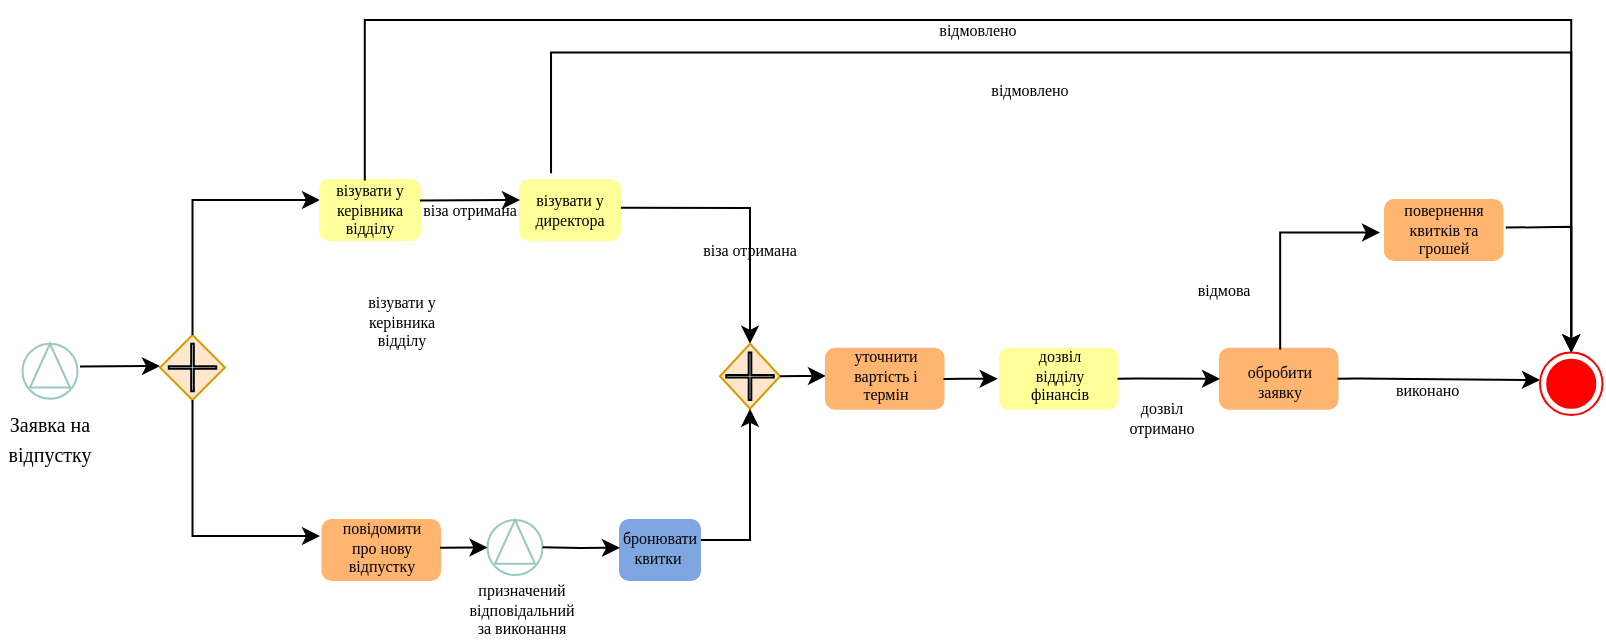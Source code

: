 <mxfile version="20.5.3" type="device" pages="3"><diagram id="H7VsnpC7gPgWpwZcgJu_" name="Відрядження"><mxGraphModel dx="481" dy="198" grid="1" gridSize="10" guides="1" tooltips="1" connect="1" arrows="1" fold="1" page="1" pageScale="1" pageWidth="827" pageHeight="1169" math="0" shadow="0"><root><mxCell id="0"/><mxCell id="1" parent="0"/><mxCell id="AUZ5chab6nlk_sh9LZ8E-34" value="" style="edgeStyle=elbowEdgeStyle;elbow=vertical;endArrow=classic;html=1;rounded=0;fontFamily=Times New Roman;fontSize=10;entryX=0.5;entryY=0;entryDx=0;entryDy=0;" parent="1" target="AUZ5chab6nlk_sh9LZ8E-35" edge="1"><mxGeometry width="50" height="50" relative="1" as="geometry"><mxPoint x="310" y="233.88" as="sourcePoint"/><mxPoint x="380" y="300" as="targetPoint"/><Array as="points"><mxPoint x="370" y="234"/></Array></mxGeometry></mxCell><mxCell id="AUZ5chab6nlk_sh9LZ8E-1" value="" style="ellipse;whiteSpace=wrap;html=1;aspect=fixed;strokeColor=#9AC7BF;" parent="1" vertex="1"><mxGeometry x="11.25" y="301.88" width="27.5" height="27.5" as="geometry"/></mxCell><mxCell id="AUZ5chab6nlk_sh9LZ8E-2" value="" style="triangle;whiteSpace=wrap;html=1;direction=north;strokeColor=#9AC7BF;" parent="1" vertex="1"><mxGeometry x="15" y="301.88" width="20" height="21.88" as="geometry"/></mxCell><mxCell id="AUZ5chab6nlk_sh9LZ8E-6" value="&lt;font face=&quot;Times New Roman&quot; style=&quot;font-size: 10px;&quot;&gt;Заявка на відпустку&lt;/font&gt;" style="text;html=1;strokeColor=none;fillColor=none;align=center;verticalAlign=middle;whiteSpace=wrap;rounded=0;" parent="1" vertex="1"><mxGeometry y="340" width="50" height="17.5" as="geometry"/></mxCell><mxCell id="AUZ5chab6nlk_sh9LZ8E-7" value="" style="rhombus;whiteSpace=wrap;html=1;fontFamily=Times New Roman;fontSize=10;fillColor=#ffe6cc;strokeColor=#d79b00;" parent="1" vertex="1"><mxGeometry x="80" y="297.5" width="32.5" height="32.5" as="geometry"/></mxCell><mxCell id="AUZ5chab6nlk_sh9LZ8E-8" value="" style="shape=cross;whiteSpace=wrap;html=1;fontFamily=Times New Roman;fontSize=10;size=0.055;" parent="1" vertex="1"><mxGeometry x="84.38" y="301.88" width="23.75" height="23.75" as="geometry"/></mxCell><mxCell id="AUZ5chab6nlk_sh9LZ8E-9" value="" style="endArrow=classic;html=1;rounded=0;fontFamily=Times New Roman;fontSize=10;" parent="1" edge="1"><mxGeometry width="50" height="50" relative="1" as="geometry"><mxPoint x="40" y="313.25" as="sourcePoint"/><mxPoint x="80" y="313" as="targetPoint"/></mxGeometry></mxCell><mxCell id="AUZ5chab6nlk_sh9LZ8E-10" value="" style="edgeStyle=elbowEdgeStyle;elbow=vertical;endArrow=classic;html=1;rounded=0;fontFamily=Times New Roman;fontSize=10;exitX=0.5;exitY=0;exitDx=0;exitDy=0;" parent="1" source="AUZ5chab6nlk_sh9LZ8E-7" target="AUZ5chab6nlk_sh9LZ8E-13" edge="1"><mxGeometry width="50" height="50" relative="1" as="geometry"><mxPoint x="100" y="297.5" as="sourcePoint"/><mxPoint x="160" y="240" as="targetPoint"/><Array as="points"><mxPoint x="100" y="230"/></Array></mxGeometry></mxCell><mxCell id="AUZ5chab6nlk_sh9LZ8E-11" value="" style="edgeStyle=elbowEdgeStyle;elbow=vertical;endArrow=classic;html=1;rounded=0;fontFamily=Times New Roman;fontSize=10;" parent="1" source="AUZ5chab6nlk_sh9LZ8E-7" edge="1"><mxGeometry width="50" height="50" relative="1" as="geometry"><mxPoint x="100" y="330" as="sourcePoint"/><mxPoint x="160" y="398" as="targetPoint"/><Array as="points"><mxPoint x="130" y="398"/></Array></mxGeometry></mxCell><mxCell id="AUZ5chab6nlk_sh9LZ8E-13" value="" style="shape=ext;double=1;rounded=1;whiteSpace=wrap;html=1;fontFamily=Times New Roman;fontSize=10;fillColor=#FFFF99;strokeColor=#FFFF99;" parent="1" vertex="1"><mxGeometry x="160" y="220" width="50" height="30" as="geometry"/></mxCell><mxCell id="AUZ5chab6nlk_sh9LZ8E-21" value="візувати у керівника відділу" style="text;html=1;strokeColor=none;fillColor=none;align=center;verticalAlign=middle;whiteSpace=wrap;rounded=0;fontFamily=Times New Roman;fontSize=8;" parent="1" vertex="1"><mxGeometry x="155" y="220" width="60" height="30" as="geometry"/></mxCell><mxCell id="AUZ5chab6nlk_sh9LZ8E-23" value="" style="shape=ext;double=1;rounded=1;whiteSpace=wrap;html=1;fontFamily=Times New Roman;fontSize=10;fillColor=#FFFF99;strokeColor=#FFFF99;" parent="1" vertex="1"><mxGeometry x="260" y="220" width="50" height="30" as="geometry"/></mxCell><mxCell id="AUZ5chab6nlk_sh9LZ8E-32" value="" style="endArrow=classic;html=1;rounded=0;fontFamily=Times New Roman;fontSize=10;entryX=0;entryY=0.333;entryDx=0;entryDy=0;entryPerimeter=0;" parent="1" target="AUZ5chab6nlk_sh9LZ8E-23" edge="1"><mxGeometry width="50" height="50" relative="1" as="geometry"><mxPoint x="210" y="230.25" as="sourcePoint"/><mxPoint x="250" y="230" as="targetPoint"/></mxGeometry></mxCell><mxCell id="AUZ5chab6nlk_sh9LZ8E-33" value="віза отримана" style="text;html=1;strokeColor=none;fillColor=none;align=center;verticalAlign=middle;whiteSpace=wrap;rounded=0;fontFamily=Times New Roman;fontSize=8;" parent="1" vertex="1"><mxGeometry x="210" y="220" width="50" height="30" as="geometry"/></mxCell><mxCell id="AUZ5chab6nlk_sh9LZ8E-35" value="" style="rhombus;whiteSpace=wrap;html=1;fontFamily=Times New Roman;fontSize=10;fillColor=#ffe6cc;strokeColor=#d79b00;" parent="1" vertex="1"><mxGeometry x="360" y="301.88" width="30" height="32.5" as="geometry"/></mxCell><mxCell id="AUZ5chab6nlk_sh9LZ8E-37" value="" style="shape=cross;whiteSpace=wrap;html=1;fontFamily=Times New Roman;fontSize=10;size=0.055;" parent="1" vertex="1"><mxGeometry x="363.13" y="306.25" width="23.75" height="23.75" as="geometry"/></mxCell><mxCell id="AUZ5chab6nlk_sh9LZ8E-38" value="віза отримана" style="text;html=1;strokeColor=none;fillColor=none;align=center;verticalAlign=middle;whiteSpace=wrap;rounded=0;fontFamily=Times New Roman;fontSize=8;" parent="1" vertex="1"><mxGeometry x="350" y="240" width="50" height="30" as="geometry"/></mxCell><mxCell id="AUZ5chab6nlk_sh9LZ8E-39" value="" style="edgeStyle=elbowEdgeStyle;elbow=vertical;endArrow=classic;html=1;rounded=0;fontFamily=Times New Roman;fontSize=10;entryX=0.5;entryY=1;entryDx=0;entryDy=0;" parent="1" target="AUZ5chab6nlk_sh9LZ8E-35" edge="1"><mxGeometry width="50" height="50" relative="1" as="geometry"><mxPoint x="350" y="400" as="sourcePoint"/><mxPoint x="373.75" y="408" as="targetPoint"/><Array as="points"><mxPoint x="340" y="400"/><mxPoint x="343.75" y="408"/></Array></mxGeometry></mxCell><mxCell id="AUZ5chab6nlk_sh9LZ8E-40" value="" style="shape=ext;double=1;rounded=1;whiteSpace=wrap;html=1;fontFamily=Times New Roman;fontSize=10;fillColor=#7EA6E0;strokeColor=#7EA6E0;" parent="1" vertex="1"><mxGeometry x="310" y="390" width="40" height="30" as="geometry"/></mxCell><mxCell id="I4PNiP4aj_M4hgxCTLPX-1" value="візувати у директора" style="text;html=1;strokeColor=none;fillColor=none;align=center;verticalAlign=middle;whiteSpace=wrap;rounded=0;fontFamily=Times New Roman;fontSize=8;" vertex="1" parent="1"><mxGeometry x="255" y="220" width="60" height="30" as="geometry"/></mxCell><mxCell id="I4PNiP4aj_M4hgxCTLPX-2" value="бронювати квитки&amp;nbsp;" style="text;html=1;strokeColor=none;fillColor=none;align=center;verticalAlign=middle;whiteSpace=wrap;rounded=0;fontFamily=Times New Roman;fontSize=8;" vertex="1" parent="1"><mxGeometry x="310" y="388.75" width="40" height="30" as="geometry"/></mxCell><mxCell id="I4PNiP4aj_M4hgxCTLPX-3" value="" style="ellipse;whiteSpace=wrap;html=1;aspect=fixed;strokeColor=#9AC7BF;" vertex="1" parent="1"><mxGeometry x="243.75" y="390" width="27.5" height="27.5" as="geometry"/></mxCell><mxCell id="I4PNiP4aj_M4hgxCTLPX-4" value="" style="triangle;whiteSpace=wrap;html=1;direction=north;strokeColor=#9AC7BF;" vertex="1" parent="1"><mxGeometry x="247.5" y="390" width="20" height="21.88" as="geometry"/></mxCell><mxCell id="I4PNiP4aj_M4hgxCTLPX-5" value="призначений відповідальний за виконання" style="text;html=1;strokeColor=none;fillColor=none;align=center;verticalAlign=middle;whiteSpace=wrap;rounded=0;fontFamily=Times New Roman;fontSize=8;" vertex="1" parent="1"><mxGeometry x="231.25" y="420" width="60" height="30" as="geometry"/></mxCell><mxCell id="I4PNiP4aj_M4hgxCTLPX-7" value="візувати у керівника відділу" style="text;html=1;strokeColor=none;fillColor=none;align=center;verticalAlign=middle;whiteSpace=wrap;rounded=0;fontFamily=Times New Roman;fontSize=8;" vertex="1" parent="1"><mxGeometry x="171.25" y="276.25" width="60" height="30" as="geometry"/></mxCell><mxCell id="I4PNiP4aj_M4hgxCTLPX-12" value="" style="rounded=1;whiteSpace=wrap;html=1;fillColor=#FFB570;strokeColor=#FFB570;" vertex="1" parent="1"><mxGeometry x="161.25" y="390" width="58.75" height="30" as="geometry"/></mxCell><mxCell id="I4PNiP4aj_M4hgxCTLPX-13" value="повідомити про нову відпустку" style="text;html=1;strokeColor=none;fillColor=none;align=center;verticalAlign=middle;whiteSpace=wrap;rounded=0;fontFamily=Times New Roman;fontSize=8;" vertex="1" parent="1"><mxGeometry x="168.75" y="388.75" width="43.75" height="30" as="geometry"/></mxCell><mxCell id="I4PNiP4aj_M4hgxCTLPX-15" value="" style="endArrow=classic;html=1;rounded=0;fontFamily=Times New Roman;fontSize=10;entryX=0;entryY=0.5;entryDx=0;entryDy=0;" edge="1" parent="1" target="I4PNiP4aj_M4hgxCTLPX-3"><mxGeometry width="50" height="50" relative="1" as="geometry"><mxPoint x="220" y="403.83" as="sourcePoint"/><mxPoint x="260" y="403.58" as="targetPoint"/></mxGeometry></mxCell><mxCell id="I4PNiP4aj_M4hgxCTLPX-17" value="" style="endArrow=classic;html=1;rounded=0;fontFamily=Times New Roman;fontSize=10;" edge="1" parent="1" target="I4PNiP4aj_M4hgxCTLPX-2"><mxGeometry width="50" height="50" relative="1" as="geometry"><mxPoint x="271.25" y="403.66" as="sourcePoint"/><mxPoint x="295.0" y="403.58" as="targetPoint"/><Array as="points"><mxPoint x="290" y="404"/></Array></mxGeometry></mxCell><mxCell id="I4PNiP4aj_M4hgxCTLPX-22" value="" style="endArrow=classic;html=1;rounded=0;fontFamily=Times New Roman;fontSize=10;exitX=1;exitY=0.5;exitDx=0;exitDy=0;entryX=0;entryY=0.452;entryDx=0;entryDy=0;entryPerimeter=0;" edge="1" parent="1" source="AUZ5chab6nlk_sh9LZ8E-35" target="I4PNiP4aj_M4hgxCTLPX-24"><mxGeometry width="50" height="50" relative="1" as="geometry"><mxPoint x="390" y="320" as="sourcePoint"/><mxPoint x="410" y="318" as="targetPoint"/><Array as="points"><mxPoint x="400" y="318"/></Array></mxGeometry></mxCell><mxCell id="I4PNiP4aj_M4hgxCTLPX-24" value="" style="rounded=1;whiteSpace=wrap;html=1;fillColor=#FFB570;strokeColor=#FFB570;" vertex="1" parent="1"><mxGeometry x="413" y="304.38" width="58.75" height="30" as="geometry"/></mxCell><mxCell id="I4PNiP4aj_M4hgxCTLPX-25" value="уточнити вартість і термін" style="text;html=1;strokeColor=none;fillColor=none;align=center;verticalAlign=middle;whiteSpace=wrap;rounded=0;fontFamily=Times New Roman;fontSize=8;" vertex="1" parent="1"><mxGeometry x="420.5" y="303.13" width="43.75" height="30" as="geometry"/></mxCell><mxCell id="I4PNiP4aj_M4hgxCTLPX-26" value="" style="rounded=1;whiteSpace=wrap;html=1;fillColor=#FFFF99;strokeColor=#FFFF99;" vertex="1" parent="1"><mxGeometry x="500" y="304.38" width="58.75" height="30" as="geometry"/></mxCell><mxCell id="I4PNiP4aj_M4hgxCTLPX-27" value="" style="endArrow=classic;html=1;rounded=0;fontFamily=Times New Roman;fontSize=10;exitX=1;exitY=0.5;exitDx=0;exitDy=0;entryX=-0.02;entryY=0.501;entryDx=0;entryDy=0;entryPerimeter=0;" edge="1" parent="1" target="I4PNiP4aj_M4hgxCTLPX-26"><mxGeometry width="50" height="50" relative="1" as="geometry"><mxPoint x="471.75" y="319.48" as="sourcePoint"/><mxPoint x="494.75" y="319.29" as="targetPoint"/><Array as="points"><mxPoint x="481.75" y="319.35"/></Array></mxGeometry></mxCell><mxCell id="I4PNiP4aj_M4hgxCTLPX-28" value="дозвіл відділу фінансів" style="text;html=1;strokeColor=none;fillColor=none;align=center;verticalAlign=middle;whiteSpace=wrap;rounded=0;fontFamily=Times New Roman;fontSize=8;" vertex="1" parent="1"><mxGeometry x="507.5" y="303.13" width="43.75" height="30" as="geometry"/></mxCell><mxCell id="I4PNiP4aj_M4hgxCTLPX-29" value="" style="rounded=1;whiteSpace=wrap;html=1;fillColor=#FFB570;strokeColor=#FFB570;" vertex="1" parent="1"><mxGeometry x="610" y="304.38" width="58.75" height="30" as="geometry"/></mxCell><mxCell id="I4PNiP4aj_M4hgxCTLPX-30" value="" style="endArrow=classic;html=1;rounded=0;fontFamily=Times New Roman;fontSize=10;exitX=1;exitY=0.5;exitDx=0;exitDy=0;entryX=0;entryY=0.5;entryDx=0;entryDy=0;" edge="1" parent="1" target="I4PNiP4aj_M4hgxCTLPX-29"><mxGeometry width="50" height="50" relative="1" as="geometry"><mxPoint x="558.75" y="319.34" as="sourcePoint"/><mxPoint x="585.825" y="319.27" as="targetPoint"/><Array as="points"><mxPoint x="568.75" y="319.21"/></Array></mxGeometry></mxCell><mxCell id="I4PNiP4aj_M4hgxCTLPX-31" value="дозвіл отримано" style="text;html=1;strokeColor=none;fillColor=none;align=center;verticalAlign=middle;whiteSpace=wrap;rounded=0;fontFamily=Times New Roman;fontSize=8;" vertex="1" parent="1"><mxGeometry x="558.75" y="323.76" width="43.75" height="30" as="geometry"/></mxCell><mxCell id="I4PNiP4aj_M4hgxCTLPX-32" value="обробити заявку" style="text;html=1;strokeColor=none;fillColor=none;align=center;verticalAlign=middle;whiteSpace=wrap;rounded=0;fontFamily=Times New Roman;fontSize=8;" vertex="1" parent="1"><mxGeometry x="617.5" y="306.25" width="43.75" height="30" as="geometry"/></mxCell><mxCell id="I4PNiP4aj_M4hgxCTLPX-33" value="" style="endArrow=classic;html=1;rounded=0;fontFamily=Times New Roman;fontSize=10;exitX=1;exitY=0.5;exitDx=0;exitDy=0;" edge="1" parent="1"><mxGeometry width="50" height="50" relative="1" as="geometry"><mxPoint x="668.75" y="319.42" as="sourcePoint"/><mxPoint x="770" y="320" as="targetPoint"/><Array as="points"><mxPoint x="678.75" y="319.29"/></Array></mxGeometry></mxCell><mxCell id="I4PNiP4aj_M4hgxCTLPX-35" value="" style="ellipse;whiteSpace=wrap;html=1;aspect=fixed;strokeColor=#FF0000;fillColor=#FFFFFF;" vertex="1" parent="1"><mxGeometry x="770" y="306.25" width="31.25" height="31.25" as="geometry"/></mxCell><mxCell id="I4PNiP4aj_M4hgxCTLPX-36" value="" style="ellipse;whiteSpace=wrap;html=1;aspect=fixed;strokeColor=#FF0000;fillColor=#FF0000;" vertex="1" parent="1"><mxGeometry x="773.6" y="309.84" width="24.06" height="24.06" as="geometry"/></mxCell><mxCell id="I4PNiP4aj_M4hgxCTLPX-37" value="виконано&lt;span style=&quot;white-space: pre;&quot;&gt;&#9;&lt;/span&gt;" style="text;html=1;strokeColor=none;fillColor=none;align=center;verticalAlign=middle;whiteSpace=wrap;rounded=0;fontFamily=Times New Roman;fontSize=8;" vertex="1" parent="1"><mxGeometry x="700" y="310" width="43.75" height="30" as="geometry"/></mxCell><mxCell id="I4PNiP4aj_M4hgxCTLPX-38" value="" style="edgeStyle=elbowEdgeStyle;elbow=vertical;endArrow=classic;html=1;rounded=0;fontFamily=Times New Roman;fontSize=10;exitX=0.512;exitY=0.011;exitDx=0;exitDy=0;exitPerimeter=0;" edge="1" parent="1" source="I4PNiP4aj_M4hgxCTLPX-29"><mxGeometry width="50" height="50" relative="1" as="geometry"><mxPoint x="640" y="300" as="sourcePoint"/><mxPoint x="690" y="246.25" as="targetPoint"/><Array as="points"><mxPoint x="660" y="246.25"/></Array></mxGeometry></mxCell><mxCell id="I4PNiP4aj_M4hgxCTLPX-40" value="" style="rounded=1;whiteSpace=wrap;html=1;fillColor=#FFB570;strokeColor=#FFB570;" vertex="1" parent="1"><mxGeometry x="692.5" y="230" width="58.75" height="30" as="geometry"/></mxCell><mxCell id="I4PNiP4aj_M4hgxCTLPX-41" value="відмова" style="text;html=1;strokeColor=none;fillColor=none;align=center;verticalAlign=middle;whiteSpace=wrap;rounded=0;fontFamily=Times New Roman;fontSize=8;" vertex="1" parent="1"><mxGeometry x="590" y="260" width="43.75" height="30" as="geometry"/></mxCell><mxCell id="I4PNiP4aj_M4hgxCTLPX-42" value="повернення квитків та грошей" style="text;html=1;strokeColor=none;fillColor=none;align=center;verticalAlign=middle;whiteSpace=wrap;rounded=0;fontFamily=Times New Roman;fontSize=8;" vertex="1" parent="1"><mxGeometry x="700" y="230" width="43.75" height="30" as="geometry"/></mxCell><mxCell id="I4PNiP4aj_M4hgxCTLPX-43" value="" style="edgeStyle=elbowEdgeStyle;elbow=vertical;endArrow=classic;html=1;rounded=0;fontFamily=Times New Roman;fontSize=10;exitX=1.028;exitY=0.46;exitDx=0;exitDy=0;exitPerimeter=0;entryX=0.5;entryY=0;entryDx=0;entryDy=0;" edge="1" parent="1" source="I4PNiP4aj_M4hgxCTLPX-40" target="I4PNiP4aj_M4hgxCTLPX-35"><mxGeometry width="50" height="50" relative="1" as="geometry"><mxPoint x="760.67" y="301.88" as="sourcePoint"/><mxPoint x="810.59" y="243.42" as="targetPoint"/><Array as="points"><mxPoint x="780.59" y="243.42"/></Array></mxGeometry></mxCell><mxCell id="I4PNiP4aj_M4hgxCTLPX-44" value="" style="edgeStyle=elbowEdgeStyle;elbow=vertical;endArrow=classic;html=1;rounded=0;fontFamily=Times New Roman;fontSize=10;exitX=1.028;exitY=0.46;exitDx=0;exitDy=0;exitPerimeter=0;entryX=0.5;entryY=0;entryDx=0;entryDy=0;" edge="1" parent="1" target="I4PNiP4aj_M4hgxCTLPX-35"><mxGeometry width="50" height="50" relative="1" as="geometry"><mxPoint x="275.515" y="216.63" as="sourcePoint"/><mxPoint x="783.24" y="306.25" as="targetPoint"/><Array as="points"><mxPoint x="313.24" y="156.25"/></Array></mxGeometry></mxCell><mxCell id="I4PNiP4aj_M4hgxCTLPX-45" value="відмовлено" style="text;html=1;strokeColor=none;fillColor=none;align=center;verticalAlign=middle;whiteSpace=wrap;rounded=0;fontFamily=Times New Roman;fontSize=8;" vertex="1" parent="1"><mxGeometry x="490" y="160" width="50" height="30" as="geometry"/></mxCell><mxCell id="I4PNiP4aj_M4hgxCTLPX-46" value="" style="edgeStyle=elbowEdgeStyle;elbow=vertical;endArrow=classic;html=1;rounded=0;fontFamily=Times New Roman;fontSize=10;exitX=1.028;exitY=0.46;exitDx=0;exitDy=0;exitPerimeter=0;entryX=0.5;entryY=0;entryDx=0;entryDy=0;" edge="1" parent="1" target="I4PNiP4aj_M4hgxCTLPX-35"><mxGeometry width="50" height="50" relative="1" as="geometry"><mxPoint x="182.395" y="220.22" as="sourcePoint"/><mxPoint x="780" y="240" as="targetPoint"/><Array as="points"><mxPoint x="480" y="140"/></Array></mxGeometry></mxCell><mxCell id="I4PNiP4aj_M4hgxCTLPX-47" value="відмовлено" style="text;html=1;strokeColor=none;fillColor=none;align=center;verticalAlign=middle;whiteSpace=wrap;rounded=0;fontFamily=Times New Roman;fontSize=8;" vertex="1" parent="1"><mxGeometry x="464.25" y="130" width="50" height="30" as="geometry"/></mxCell></root></mxGraphModel></diagram><diagram id="aYhGC8UHB53ee0f2I63P" name="Новий працівник"><mxGraphModel dx="769" dy="429" grid="1" gridSize="10" guides="1" tooltips="1" connect="1" arrows="1" fold="1" page="1" pageScale="1" pageWidth="827" pageHeight="1169" math="0" shadow="0"><root><mxCell id="0"/><mxCell id="1" parent="0"/><mxCell id="GJTvABXvi1Ddj8elZ1YI-1" value="" style="endArrow=classic;html=1;rounded=0;fontFamily=Times New Roman;fontSize=10;exitX=1.005;exitY=0.449;exitDx=0;exitDy=0;exitPerimeter=0;entryX=-0.029;entryY=0.473;entryDx=0;entryDy=0;entryPerimeter=0;" edge="1" parent="1" source="fh2OlhYGbf_Vu-UnsLPo-1" target="IIxydF4eOAjMSg9Qw73b-1"><mxGeometry width="50" height="50" relative="1" as="geometry"><mxPoint x="40" y="320" as="sourcePoint"/><mxPoint x="78.75" y="315.5" as="targetPoint"/></mxGeometry></mxCell><mxCell id="IIxydF4eOAjMSg9Qw73b-1" value="запросити кандидата на співбесіду" style="shape=ext;double=1;rounded=1;whiteSpace=wrap;html=1;fontFamily=Times New Roman;fontSize=10;fillColor=#7EA6E0;strokeColor=#7EA6E0;" vertex="1" parent="1"><mxGeometry x="80" y="295.63" width="70" height="40" as="geometry"/></mxCell><mxCell id="fh2OlhYGbf_Vu-UnsLPo-1" value="" style="ellipse;whiteSpace=wrap;html=1;aspect=fixed;strokeColor=#9AC7BF;" vertex="1" parent="1"><mxGeometry x="10" y="301.88" width="27.5" height="27.5" as="geometry"/></mxCell><mxCell id="fh2OlhYGbf_Vu-UnsLPo-2" value="" style="triangle;whiteSpace=wrap;html=1;direction=north;strokeColor=#9AC7BF;" vertex="1" parent="1"><mxGeometry x="13.75" y="301.88" width="20" height="21.88" as="geometry"/></mxCell><mxCell id="IIxydF4eOAjMSg9Qw73b-3" value="відправити запрошення на співбесіду" style="shape=ext;double=1;rounded=1;whiteSpace=wrap;html=1;fontFamily=Times New Roman;fontSize=10;fillColor=#FFB570;strokeColor=#FFB570;" vertex="1" parent="1"><mxGeometry x="190" y="295.63" width="70" height="40" as="geometry"/></mxCell><mxCell id="IIxydF4eOAjMSg9Qw73b-4" value="" style="endArrow=classic;html=1;rounded=0;fontFamily=Times New Roman;fontSize=10;exitX=1.005;exitY=0.449;exitDx=0;exitDy=0;exitPerimeter=0;entryX=-0.029;entryY=0.473;entryDx=0;entryDy=0;entryPerimeter=0;" edge="1" parent="1"><mxGeometry width="50" height="50" relative="1" as="geometry"><mxPoint x="149.998" y="315.467" as="sourcePoint"/><mxPoint x="190.33" y="315.79" as="targetPoint"/></mxGeometry></mxCell><mxCell id="IIxydF4eOAjMSg9Qw73b-5" value="провести співбесіду&amp;nbsp;" style="shape=ext;double=1;rounded=1;whiteSpace=wrap;html=1;fontFamily=Times New Roman;fontSize=10;fillColor=#7EA6E0;strokeColor=#7EA6E0;" vertex="1" parent="1"><mxGeometry x="310" y="295.63" width="70" height="40" as="geometry"/></mxCell><mxCell id="IIxydF4eOAjMSg9Qw73b-6" value="" style="endArrow=classic;html=1;rounded=0;fontFamily=Times New Roman;fontSize=10;exitX=1.005;exitY=0.449;exitDx=0;exitDy=0;exitPerimeter=0;entryX=0;entryY=0.5;entryDx=0;entryDy=0;" edge="1" parent="1" target="IIxydF4eOAjMSg9Qw73b-5"><mxGeometry width="50" height="50" relative="1" as="geometry"><mxPoint x="259.997" y="315.387" as="sourcePoint"/><mxPoint x="300.33" y="315.71" as="targetPoint"/></mxGeometry></mxCell><mxCell id="IIxydF4eOAjMSg9Qw73b-7" value="подальші кроки&amp;nbsp;" style="shape=ext;double=1;rounded=1;whiteSpace=wrap;html=1;fontFamily=Times New Roman;fontSize=10;fillColor=#9AC7BF;strokeColor=#9AC7BF;" vertex="1" parent="1"><mxGeometry x="414" y="295.63" width="70" height="40" as="geometry"/></mxCell><mxCell id="IIxydF4eOAjMSg9Qw73b-8" value="" style="endArrow=classic;html=1;rounded=0;fontFamily=Times New Roman;fontSize=10;exitX=1;exitY=0.5;exitDx=0;exitDy=0;entryX=-0.017;entryY=0.511;entryDx=0;entryDy=0;entryPerimeter=0;" edge="1" parent="1" source="IIxydF4eOAjMSg9Qw73b-5" target="IIxydF4eOAjMSg9Qw73b-7"><mxGeometry width="50" height="50" relative="1" as="geometry"><mxPoint x="379.998" y="315.348" as="sourcePoint"/><mxPoint x="410" y="316" as="targetPoint"/></mxGeometry></mxCell><mxCell id="n8VoZCzvQWr2rBlljZL_-1" value="" style="edgeStyle=elbowEdgeStyle;elbow=vertical;endArrow=classic;html=1;rounded=0;fontFamily=Times New Roman;fontSize=10;entryX=0.5;entryY=1;entryDx=0;entryDy=0;" edge="1" parent="1"><mxGeometry width="50" height="50" relative="1" as="geometry"><mxPoint x="450" y="340" as="sourcePoint"/><mxPoint x="115" y="335.63" as="targetPoint"/><Array as="points"><mxPoint x="290" y="360"/><mxPoint x="83.75" y="409.25"/></Array></mxGeometry></mxCell><mxCell id="n8VoZCzvQWr2rBlljZL_-2" value="провести додаткову співбесіду" style="text;html=1;align=center;verticalAlign=middle;resizable=0;points=[];autosize=1;strokeColor=none;fillColor=none;fontFamily=Times New Roman;" vertex="1" parent="1"><mxGeometry x="190" y="365" width="180" height="30" as="geometry"/></mxCell><mxCell id="n8VoZCzvQWr2rBlljZL_-3" value="" style="edgeStyle=elbowEdgeStyle;elbow=vertical;endArrow=classic;html=1;rounded=0;fontFamily=Times New Roman;fontSize=10;" edge="1" parent="1"><mxGeometry width="50" height="50" relative="1" as="geometry"><mxPoint x="447.5" y="295.63" as="sourcePoint"/><mxPoint x="510" y="225.63" as="targetPoint"/><Array as="points"><mxPoint x="440" y="225.63"/><mxPoint x="81.25" y="364.88"/></Array></mxGeometry></mxCell><mxCell id="n8VoZCzvQWr2rBlljZL_-4" value="відправити повідомлення про відмову" style="shape=ext;double=1;rounded=1;whiteSpace=wrap;html=1;fontFamily=Times New Roman;fontSize=10;fillColor=#FFB570;strokeColor=#FFB570;" vertex="1" parent="1"><mxGeometry x="510" y="200" width="70" height="40" as="geometry"/></mxCell><mxCell id="n8VoZCzvQWr2rBlljZL_-5" value="відправити лист про добавлення в резерв" style="shape=ext;double=1;rounded=1;whiteSpace=wrap;html=1;fontFamily=Times New Roman;fontSize=10;fillColor=#FFB570;strokeColor=#FFB570;" vertex="1" parent="1"><mxGeometry x="510" y="100" width="70" height="50" as="geometry"/></mxCell><mxCell id="n8VoZCzvQWr2rBlljZL_-6" value="" style="edgeStyle=elbowEdgeStyle;elbow=vertical;endArrow=classic;html=1;rounded=0;fontFamily=Times New Roman;fontSize=10;exitX=0.479;exitY=0.005;exitDx=0;exitDy=0;exitPerimeter=0;" edge="1" parent="1" source="IIxydF4eOAjMSg9Qw73b-7"><mxGeometry width="50" height="50" relative="1" as="geometry"><mxPoint x="447.5" y="190.0" as="sourcePoint"/><mxPoint x="510" y="120" as="targetPoint"/><Array as="points"><mxPoint x="440" y="120"/><mxPoint x="81.25" y="259.25"/></Array></mxGeometry></mxCell><mxCell id="n8VoZCzvQWr2rBlljZL_-7" value="" style="endArrow=classic;html=1;rounded=0;fontFamily=Times New Roman;fontSize=10;exitX=1;exitY=0.5;exitDx=0;exitDy=0;entryX=-0.017;entryY=0.511;entryDx=0;entryDy=0;entryPerimeter=0;" edge="1" parent="1"><mxGeometry width="50" height="50" relative="1" as="geometry"><mxPoint x="484" y="315.29" as="sourcePoint"/><mxPoint x="516.81" y="315.73" as="targetPoint"/></mxGeometry></mxCell><mxCell id="n8VoZCzvQWr2rBlljZL_-8" value="пропозиція про роботу&lt;span style=&quot;color: rgba(0, 0, 0, 0); font-family: monospace; font-size: 0px; text-align: start;&quot;&gt;%3CmxGraphModel%3E%3Croot%3E%3CmxCell%20id%3D%220%22%2F%3E%3CmxCell%20id%3D%221%22%20parent%3D%220%22%2F%3E%3CmxCell%20id%3D%222%22%20value%3D%22%D0%BF%D1%80%D0%BE%D0%B2%D0%B5%D1%81%D1%82%D0%B8%20%D1%81%D0%BF%D1%96%D0%B2%D0%B1%D0%B5%D1%81%D1%96%D0%B4%D1%83%26amp%3Bnbsp%3B%22%20style%3D%22shape%3Dext%3Bdouble%3D1%3Brounded%3D1%3BwhiteSpace%3Dwrap%3Bhtml%3D1%3BfontFamily%3DTimes%20New%20Roman%3BfontSize%3D10%3BfillColor%3D%237EA6E0%3BstrokeColor%3D%237EA6E0%3B%22%20vertex%3D%221%22%20parent%3D%221%22%3E%3CmxGeometry%20x%3D%22310%22%20y%3D%22295.63%22%20width%3D%2270%22%20height%3D%2240%22%20as%3D%22geometry%22%2F%3E%3C%2FmxCell%3E%3C%2Froot%3E%3C%2FmxGraphModel%3E&lt;/span&gt;" style="shape=ext;double=1;rounded=1;whiteSpace=wrap;html=1;fontFamily=Times New Roman;fontSize=10;fillColor=#7EA6E0;strokeColor=#7EA6E0;" vertex="1" parent="1"><mxGeometry x="520" y="292.82" width="70" height="40" as="geometry"/></mxCell><mxCell id="n8VoZCzvQWr2rBlljZL_-9" value="дізнатись рішення" style="shape=ext;double=1;rounded=1;whiteSpace=wrap;html=1;fontFamily=Times New Roman;fontSize=10;fillColor=#7EA6E0;strokeColor=#7EA6E0;" vertex="1" parent="1"><mxGeometry x="630" y="292.82" width="70" height="40" as="geometry"/></mxCell><mxCell id="n8VoZCzvQWr2rBlljZL_-10" value="" style="endArrow=classic;html=1;rounded=0;fontFamily=Times New Roman;fontSize=10;exitX=1;exitY=0.5;exitDx=0;exitDy=0;entryX=-0.016;entryY=0.579;entryDx=0;entryDy=0;entryPerimeter=0;" edge="1" parent="1" target="n8VoZCzvQWr2rBlljZL_-9"><mxGeometry width="50" height="50" relative="1" as="geometry"><mxPoint x="590" y="315.29" as="sourcePoint"/><mxPoint x="622.81" y="315.73" as="targetPoint"/></mxGeometry></mxCell><mxCell id="n8VoZCzvQWr2rBlljZL_-11" value="" style="endArrow=classic;html=1;rounded=0;fontFamily=Times New Roman;fontSize=10;exitX=1;exitY=0.5;exitDx=0;exitDy=0;" edge="1" parent="1"><mxGeometry width="50" height="50" relative="1" as="geometry"><mxPoint x="700" y="315.29" as="sourcePoint"/><mxPoint x="780" y="315" as="targetPoint"/></mxGeometry></mxCell><mxCell id="n8VoZCzvQWr2rBlljZL_-12" value="кандидат&lt;br&gt;&amp;nbsp;згідний" style="text;html=1;align=center;verticalAlign=middle;resizable=0;points=[];autosize=1;strokeColor=none;fillColor=none;fontFamily=Times New Roman;" vertex="1" parent="1"><mxGeometry x="700" y="310" width="70" height="40" as="geometry"/></mxCell><mxCell id="n8VoZCzvQWr2rBlljZL_-13" value="&lt;font color=&quot;#ffffff&quot;&gt;прийняття на роботу&lt;/font&gt;" style="shape=ext;double=1;rounded=1;whiteSpace=wrap;html=1;fontFamily=Times New Roman;fontSize=10;fillColor=#3333FF;strokeColor=#3333FF;" vertex="1" parent="1"><mxGeometry x="780" y="295.63" width="70" height="40" as="geometry"/></mxCell><mxCell id="n8VoZCzvQWr2rBlljZL_-14" value="" style="endArrow=classic;html=1;rounded=0;fontFamily=Times New Roman;fontSize=10;exitX=1;exitY=0.5;exitDx=0;exitDy=0;" edge="1" parent="1"><mxGeometry width="50" height="50" relative="1" as="geometry"><mxPoint x="850" y="316.02" as="sourcePoint"/><mxPoint x="890" y="315.24" as="targetPoint"/></mxGeometry></mxCell><mxCell id="j2Ba-9X6W6p9q93OsP36-1" value="" style="ellipse;whiteSpace=wrap;html=1;aspect=fixed;strokeColor=#FF0000;fillColor=#FFFFFF;" vertex="1" parent="1"><mxGeometry x="890" y="300" width="31.25" height="31.25" as="geometry"/></mxCell><mxCell id="j2Ba-9X6W6p9q93OsP36-2" value="" style="ellipse;whiteSpace=wrap;html=1;aspect=fixed;strokeColor=#FF0000;fillColor=#FF0000;" vertex="1" parent="1"><mxGeometry x="893.6" y="303.59" width="24.06" height="24.06" as="geometry"/></mxCell><mxCell id="j2Ba-9X6W6p9q93OsP36-3" value="" style="edgeStyle=elbowEdgeStyle;elbow=vertical;endArrow=classic;html=1;rounded=0;fontFamily=Times New Roman;fontSize=10;exitX=0.479;exitY=0.005;exitDx=0;exitDy=0;exitPerimeter=0;entryX=0.5;entryY=0;entryDx=0;entryDy=0;" edge="1" parent="1" target="j2Ba-9X6W6p9q93OsP36-1"><mxGeometry width="50" height="50" relative="1" as="geometry"><mxPoint x="660" y="292.82" as="sourcePoint"/><mxPoint x="722.47" y="116.99" as="targetPoint"/><Array as="points"><mxPoint x="780" y="260"/><mxPoint x="293.72" y="256.24"/></Array></mxGeometry></mxCell><mxCell id="j2Ba-9X6W6p9q93OsP36-6" value="кандидат не згідний" style="text;html=1;align=center;verticalAlign=middle;resizable=0;points=[];autosize=1;strokeColor=none;fillColor=none;fontFamily=Times New Roman;" vertex="1" parent="1"><mxGeometry x="720" y="260.63" width="130" height="30" as="geometry"/></mxCell><mxCell id="j2Ba-9X6W6p9q93OsP36-7" value="" style="edgeStyle=elbowEdgeStyle;elbow=vertical;endArrow=classic;html=1;rounded=0;fontFamily=Times New Roman;fontSize=10;exitX=1;exitY=0.5;exitDx=0;exitDy=0;entryX=0.5;entryY=0;entryDx=0;entryDy=0;" edge="1" parent="1" source="n8VoZCzvQWr2rBlljZL_-4" target="j2Ba-9X6W6p9q93OsP36-1"><mxGeometry width="50" height="50" relative="1" as="geometry"><mxPoint x="581" y="232.82" as="sourcePoint"/><mxPoint x="826.625" y="240" as="targetPoint"/><Array as="points"><mxPoint x="740" y="220"/><mxPoint x="214.72" y="196.24"/></Array></mxGeometry></mxCell><mxCell id="j2Ba-9X6W6p9q93OsP36-8" value="" style="edgeStyle=elbowEdgeStyle;elbow=vertical;endArrow=classic;html=1;rounded=0;fontFamily=Times New Roman;fontSize=10;entryX=0.5;entryY=0;entryDx=0;entryDy=0;" edge="1" parent="1" target="j2Ba-9X6W6p9q93OsP36-1"><mxGeometry width="50" height="50" relative="1" as="geometry"><mxPoint x="830" y="120" as="sourcePoint"/><mxPoint x="906" y="300" as="targetPoint"/><Array as="points"><mxPoint x="740" y="120"/><mxPoint x="214.72" y="96.24"/></Array></mxGeometry></mxCell><mxCell id="j2Ba-9X6W6p9q93OsP36-9" value="працівник із резерву" style="shape=ext;double=1;rounded=1;whiteSpace=wrap;html=1;fontFamily=Times New Roman;fontSize=10;fillColor=#7EA6E0;strokeColor=#7EA6E0;" vertex="1" parent="1"><mxGeometry x="757" y="100" width="70" height="40" as="geometry"/></mxCell><mxCell id="j2Ba-9X6W6p9q93OsP36-10" value="" style="endArrow=classic;html=1;rounded=0;fontFamily=Times New Roman;fontSize=10;exitX=1;exitY=0.5;exitDx=0;exitDy=0;entryX=0;entryY=0.5;entryDx=0;entryDy=0;" edge="1" parent="1" target="j2Ba-9X6W6p9q93OsP36-9"><mxGeometry width="50" height="50" relative="1" as="geometry"><mxPoint x="580" y="119.66" as="sourcePoint"/><mxPoint x="618.88" y="120.35" as="targetPoint"/></mxGeometry></mxCell></root></mxGraphModel></diagram><diagram id="8mqaT0ejSZ0XuK9Fn2Z8" name="Звільнення"><mxGraphModel dx="1753" dy="721" grid="1" gridSize="10" guides="1" tooltips="1" connect="1" arrows="1" fold="1" page="1" pageScale="1" pageWidth="827" pageHeight="1169" math="0" shadow="0"><root><mxCell id="0"/><mxCell id="1" parent="0"/><mxCell id="Rcc5IV2KJIuSo6SRhWCq-1" value="" style="ellipse;whiteSpace=wrap;html=1;aspect=fixed;strokeColor=#9AC7BF;" vertex="1" parent="1"><mxGeometry x="20" y="270" width="27.5" height="27.5" as="geometry"/></mxCell><mxCell id="Rcc5IV2KJIuSo6SRhWCq-2" value="" style="triangle;whiteSpace=wrap;html=1;direction=north;strokeColor=#9AC7BF;" vertex="1" parent="1"><mxGeometry x="23.75" y="270" width="20" height="21.88" as="geometry"/></mxCell><mxCell id="Q78CyWwxTjFN7cQfyNVX-1" value="" style="endArrow=classic;html=1;rounded=0;fontFamily=Times New Roman;fontSize=10;" edge="1" parent="1"><mxGeometry width="50" height="50" relative="1" as="geometry"><mxPoint x="47.5" y="283.87" as="sourcePoint"/><mxPoint x="87.5" y="283.62" as="targetPoint"/></mxGeometry></mxCell><mxCell id="K7rTougbPR1b3COXcbE1-1" value="" style="rhombus;whiteSpace=wrap;html=1;fontFamily=Times New Roman;fontSize=10;fillColor=#ffe6cc;strokeColor=#d79b00;" vertex="1" parent="1"><mxGeometry x="90" y="267.5" width="32.5" height="32.5" as="geometry"/></mxCell><mxCell id="K7rTougbPR1b3COXcbE1-2" value="" style="shape=cross;whiteSpace=wrap;html=1;fontFamily=Times New Roman;fontSize=10;size=0.055;" vertex="1" parent="1"><mxGeometry x="94.38" y="271.88" width="23.75" height="23.75" as="geometry"/></mxCell><mxCell id="o9dQZ2glEMTlJ-eLP1_L-1" value="" style="edgeStyle=elbowEdgeStyle;elbow=vertical;endArrow=classic;html=1;rounded=0;fontFamily=Times New Roman;fontSize=10;exitX=0.5;exitY=0;exitDx=0;exitDy=0;entryX=0;entryY=0.5;entryDx=0;entryDy=0;" edge="1" parent="1" source="K7rTougbPR1b3COXcbE1-1" target="zNi2Mt06oB52Z9pKerl1-1"><mxGeometry width="50" height="50" relative="1" as="geometry"><mxPoint x="110" y="267.5" as="sourcePoint"/><mxPoint x="130" y="200" as="targetPoint"/><Array as="points"><mxPoint x="113.75" y="200"/></Array></mxGeometry></mxCell><mxCell id="o9dQZ2glEMTlJ-eLP1_L-2" value="" style="edgeStyle=elbowEdgeStyle;elbow=vertical;endArrow=classic;html=1;rounded=0;fontFamily=Times New Roman;fontSize=10;exitX=0.5;exitY=1;exitDx=0;exitDy=0;entryX=0;entryY=0.5;entryDx=0;entryDy=0;" edge="1" parent="1" source="K7rTougbPR1b3COXcbE1-1" target="zNi2Mt06oB52Z9pKerl1-4"><mxGeometry width="50" height="50" relative="1" as="geometry"><mxPoint x="122.5" y="327.5" as="sourcePoint"/><mxPoint x="130" y="360" as="targetPoint"/><Array as="points"><mxPoint x="110" y="360"/></Array></mxGeometry></mxCell><mxCell id="zNi2Mt06oB52Z9pKerl1-1" value="повідомити системних адміністраторів&amp;nbsp;" style="shape=ext;double=1;rounded=1;whiteSpace=wrap;html=1;fontFamily=Times New Roman;fontSize=10;fillColor=#FFB570;strokeColor=#FFB570;" vertex="1" parent="1"><mxGeometry x="160" y="180" width="70" height="40" as="geometry"/></mxCell><mxCell id="zNi2Mt06oB52Z9pKerl1-3" value="повідомити бухгалтерію" style="shape=ext;double=1;rounded=1;whiteSpace=wrap;html=1;fontFamily=Times New Roman;fontSize=10;fillColor=#FFB570;strokeColor=#FFB570;" vertex="1" parent="1"><mxGeometry x="160" y="263.75" width="70" height="40" as="geometry"/></mxCell><mxCell id="zNi2Mt06oB52Z9pKerl1-4" value="повідомити службу безпеки" style="shape=ext;double=1;rounded=1;whiteSpace=wrap;html=1;fontFamily=Times New Roman;fontSize=10;fillColor=#FFB570;strokeColor=#FFB570;" vertex="1" parent="1"><mxGeometry x="160" y="340" width="70" height="40" as="geometry"/></mxCell><mxCell id="zNi2Mt06oB52Z9pKerl1-5" value="" style="endArrow=classic;html=1;rounded=0;fontFamily=Times New Roman;fontSize=10;" edge="1" parent="1"><mxGeometry width="50" height="50" relative="1" as="geometry"><mxPoint x="122.5" y="283.84" as="sourcePoint"/><mxPoint x="162.5" y="283.59" as="targetPoint"/></mxGeometry></mxCell><mxCell id="zNi2Mt06oB52Z9pKerl1-6" value="" style="rhombus;whiteSpace=wrap;html=1;fontFamily=Times New Roman;fontSize=10;fillColor=#ffe6cc;strokeColor=#d79b00;" vertex="1" parent="1"><mxGeometry x="270" y="265" width="32.5" height="32.5" as="geometry"/></mxCell><mxCell id="zNi2Mt06oB52Z9pKerl1-7" value="" style="shape=cross;whiteSpace=wrap;html=1;fontFamily=Times New Roman;fontSize=10;size=0.055;" vertex="1" parent="1"><mxGeometry x="274.38" y="269.38" width="23.75" height="23.75" as="geometry"/></mxCell><mxCell id="zNi2Mt06oB52Z9pKerl1-8" value="" style="endArrow=classic;html=1;rounded=0;fontFamily=Times New Roman;fontSize=10;" edge="1" parent="1"><mxGeometry width="50" height="50" relative="1" as="geometry"><mxPoint x="230" y="281.02" as="sourcePoint"/><mxPoint x="270" y="280.77" as="targetPoint"/></mxGeometry></mxCell><mxCell id="zNi2Mt06oB52Z9pKerl1-9" value="" style="edgeStyle=elbowEdgeStyle;elbow=vertical;endArrow=classic;html=1;rounded=0;fontFamily=Times New Roman;fontSize=10;exitX=1;exitY=0.5;exitDx=0;exitDy=0;entryX=0.5;entryY=0;entryDx=0;entryDy=0;" edge="1" parent="1" source="zNi2Mt06oB52Z9pKerl1-1" target="zNi2Mt06oB52Z9pKerl1-6"><mxGeometry width="50" height="50" relative="1" as="geometry"><mxPoint x="259.38" y="267.5" as="sourcePoint"/><mxPoint x="313.13" y="200" as="targetPoint"/><Array as="points"><mxPoint x="266.88" y="200"/></Array></mxGeometry></mxCell><mxCell id="zNi2Mt06oB52Z9pKerl1-10" value="" style="edgeStyle=elbowEdgeStyle;elbow=vertical;endArrow=classic;html=1;rounded=0;fontFamily=Times New Roman;fontSize=10;exitX=0.5;exitY=1;exitDx=0;exitDy=0;entryX=0.5;entryY=1;entryDx=0;entryDy=0;" edge="1" parent="1" target="zNi2Mt06oB52Z9pKerl1-6"><mxGeometry width="50" height="50" relative="1" as="geometry"><mxPoint x="230" y="360" as="sourcePoint"/><mxPoint x="290" y="300" as="targetPoint"/><Array as="points"><mxPoint x="260" y="360"/></Array></mxGeometry></mxCell><mxCell id="zNi2Mt06oB52Z9pKerl1-13" value="" style="rhombus;whiteSpace=wrap;html=1;fontFamily=Times New Roman;fontSize=10;fillColor=#ffe6cc;strokeColor=#d79b00;" vertex="1" parent="1"><mxGeometry x="360" y="267.5" width="32.5" height="32.5" as="geometry"/></mxCell><mxCell id="zNi2Mt06oB52Z9pKerl1-14" value="" style="shape=cross;whiteSpace=wrap;html=1;fontFamily=Times New Roman;fontSize=10;size=0.055;" vertex="1" parent="1"><mxGeometry x="364.38" y="271.88" width="23.75" height="23.75" as="geometry"/></mxCell><mxCell id="zNi2Mt06oB52Z9pKerl1-15" value="" style="edgeStyle=elbowEdgeStyle;elbow=vertical;endArrow=classic;html=1;rounded=0;fontFamily=Times New Roman;fontSize=10;exitX=0.5;exitY=0;exitDx=0;exitDy=0;entryX=0;entryY=0.5;entryDx=0;entryDy=0;" edge="1" parent="1" source="zNi2Mt06oB52Z9pKerl1-13" target="zNi2Mt06oB52Z9pKerl1-17"><mxGeometry width="50" height="50" relative="1" as="geometry"><mxPoint x="380" y="267.5" as="sourcePoint"/><mxPoint x="430" y="200" as="targetPoint"/><Array as="points"><mxPoint x="383.75" y="200"/></Array></mxGeometry></mxCell><mxCell id="zNi2Mt06oB52Z9pKerl1-16" value="" style="edgeStyle=elbowEdgeStyle;elbow=vertical;endArrow=classic;html=1;rounded=0;fontFamily=Times New Roman;fontSize=10;exitX=0.5;exitY=1;exitDx=0;exitDy=0;entryX=0;entryY=0.5;entryDx=0;entryDy=0;" edge="1" parent="1" source="zNi2Mt06oB52Z9pKerl1-13" target="zNi2Mt06oB52Z9pKerl1-19"><mxGeometry width="50" height="50" relative="1" as="geometry"><mxPoint x="392.5" y="327.5" as="sourcePoint"/><mxPoint x="400" y="360" as="targetPoint"/><Array as="points"><mxPoint x="380" y="360"/></Array></mxGeometry></mxCell><mxCell id="zNi2Mt06oB52Z9pKerl1-17" value="розрахувати залишок відпустки" style="shape=ext;double=1;rounded=1;whiteSpace=wrap;html=1;fontFamily=Times New Roman;fontSize=10;fillColor=#FFB570;strokeColor=#FFB570;" vertex="1" parent="1"><mxGeometry x="400" y="180" width="60" height="40" as="geometry"/></mxCell><mxCell id="zNi2Mt06oB52Z9pKerl1-19" value="видати обхідний лист&amp;nbsp;" style="shape=ext;double=1;rounded=1;whiteSpace=wrap;html=1;fontFamily=Times New Roman;fontSize=10;fillColor=#99CCFF;strokeColor=#99CCFF;" vertex="1" parent="1"><mxGeometry x="430" y="340" width="70" height="40" as="geometry"/></mxCell><mxCell id="zNi2Mt06oB52Z9pKerl1-20" value="" style="endArrow=classic;html=1;rounded=0;fontFamily=Times New Roman;fontSize=10;" edge="1" parent="1"><mxGeometry width="50" height="50" relative="1" as="geometry"><mxPoint x="392.5" y="283.84" as="sourcePoint"/><mxPoint x="432.5" y="283.59" as="targetPoint"/></mxGeometry></mxCell><mxCell id="zNi2Mt06oB52Z9pKerl1-21" value="" style="rhombus;whiteSpace=wrap;html=1;fontFamily=Times New Roman;fontSize=10;fillColor=#ffe6cc;strokeColor=#d79b00;" vertex="1" parent="1"><mxGeometry x="540" y="265" width="32.5" height="32.5" as="geometry"/></mxCell><mxCell id="zNi2Mt06oB52Z9pKerl1-22" value="" style="shape=cross;whiteSpace=wrap;html=1;fontFamily=Times New Roman;fontSize=10;size=0.055;" vertex="1" parent="1"><mxGeometry x="544.38" y="269.38" width="23.75" height="23.75" as="geometry"/></mxCell><mxCell id="zNi2Mt06oB52Z9pKerl1-23" value="" style="endArrow=classic;html=1;rounded=0;fontFamily=Times New Roman;fontSize=10;" edge="1" parent="1"><mxGeometry width="50" height="50" relative="1" as="geometry"><mxPoint x="500" y="281.02" as="sourcePoint"/><mxPoint x="540" y="280.77" as="targetPoint"/></mxGeometry></mxCell><mxCell id="zNi2Mt06oB52Z9pKerl1-24" value="" style="edgeStyle=elbowEdgeStyle;elbow=vertical;endArrow=classic;html=1;rounded=0;fontFamily=Times New Roman;fontSize=10;entryX=0.5;entryY=0;entryDx=0;entryDy=0;" edge="1" parent="1" target="zNi2Mt06oB52Z9pKerl1-21"><mxGeometry width="50" height="50" relative="1" as="geometry"><mxPoint x="540" y="200" as="sourcePoint"/><mxPoint x="583.13" y="200" as="targetPoint"/><Array as="points"><mxPoint x="536.88" y="200"/></Array></mxGeometry></mxCell><mxCell id="zNi2Mt06oB52Z9pKerl1-25" value="" style="edgeStyle=elbowEdgeStyle;elbow=vertical;endArrow=classic;html=1;rounded=0;fontFamily=Times New Roman;fontSize=10;exitX=0.5;exitY=1;exitDx=0;exitDy=0;entryX=0.5;entryY=1;entryDx=0;entryDy=0;" edge="1" parent="1" target="zNi2Mt06oB52Z9pKerl1-21"><mxGeometry width="50" height="50" relative="1" as="geometry"><mxPoint x="500" y="360" as="sourcePoint"/><mxPoint x="560" y="300" as="targetPoint"/><Array as="points"><mxPoint x="530" y="360"/></Array></mxGeometry></mxCell><mxCell id="zNi2Mt06oB52Z9pKerl1-26" value="" style="endArrow=classic;html=1;rounded=0;fontFamily=Times New Roman;fontSize=10;entryX=0;entryY=0.5;entryDx=0;entryDy=0;" edge="1" parent="1" target="zNi2Mt06oB52Z9pKerl1-13"><mxGeometry width="50" height="50" relative="1" as="geometry"><mxPoint x="302.5" y="281.27" as="sourcePoint"/><mxPoint x="340" y="280" as="targetPoint"/></mxGeometry></mxCell><mxCell id="zNi2Mt06oB52Z9pKerl1-27" value="повідомити бухгалтерію" style="shape=ext;double=1;rounded=1;whiteSpace=wrap;html=1;fontFamily=Times New Roman;fontSize=10;fillColor=#FFB570;strokeColor=#FFB570;" vertex="1" parent="1"><mxGeometry x="480" y="180" width="60" height="40" as="geometry"/></mxCell><mxCell id="zNi2Mt06oB52Z9pKerl1-28" value="" style="endArrow=classic;html=1;rounded=0;fontFamily=Times New Roman;fontSize=10;" edge="1" parent="1"><mxGeometry width="50" height="50" relative="1" as="geometry"><mxPoint x="460" y="200" as="sourcePoint"/><mxPoint x="480" y="200" as="targetPoint"/></mxGeometry></mxCell><mxCell id="zNi2Mt06oB52Z9pKerl1-29" value="розрахувати залишок відпустки" style="shape=ext;double=1;rounded=1;whiteSpace=wrap;html=1;fontFamily=Times New Roman;fontSize=10;fillColor=#FFB570;strokeColor=#FFB570;" vertex="1" parent="1"><mxGeometry x="400" y="180" width="60" height="40" as="geometry"/></mxCell><mxCell id="zNi2Mt06oB52Z9pKerl1-30" value="розрахувати залишок відпустки" style="shape=ext;double=1;rounded=1;whiteSpace=wrap;html=1;fontFamily=Times New Roman;fontSize=10;fillColor=#FFB570;strokeColor=#FFB570;" vertex="1" parent="1"><mxGeometry x="400" y="180" width="60" height="40" as="geometry"/></mxCell><mxCell id="zNi2Mt06oB52Z9pKerl1-31" value="розрахувати залишок відпустки" style="shape=ext;double=1;rounded=1;whiteSpace=wrap;html=1;fontFamily=Times New Roman;fontSize=10;fillColor=#99CCFF;strokeColor=#99CCFF;" vertex="1" parent="1"><mxGeometry x="400" y="180" width="60" height="40" as="geometry"/></mxCell><mxCell id="zNi2Mt06oB52Z9pKerl1-33" value="приготувати наказ про звільнення" style="shape=ext;double=1;rounded=1;whiteSpace=wrap;html=1;fontFamily=Times New Roman;fontSize=10;fillColor=#99CCFF;strokeColor=#99CCFF;" vertex="1" parent="1"><mxGeometry x="430" y="261.25" width="70" height="40" as="geometry"/></mxCell><mxCell id="zNi2Mt06oB52Z9pKerl1-34" value="" style="endArrow=classic;html=1;rounded=0;fontFamily=Times New Roman;fontSize=10;" edge="1" parent="1"><mxGeometry width="50" height="50" relative="1" as="geometry"><mxPoint x="572.5" y="280.9" as="sourcePoint"/><mxPoint x="612.5" y="280.65" as="targetPoint"/></mxGeometry></mxCell><mxCell id="zNi2Mt06oB52Z9pKerl1-38" style="edgeStyle=orthogonalEdgeStyle;rounded=0;orthogonalLoop=1;jettySize=auto;html=1;fontFamily=Times New Roman;fontColor=#000000;" edge="1" parent="1" source="zNi2Mt06oB52Z9pKerl1-35" target="zNi2Mt06oB52Z9pKerl1-37"><mxGeometry relative="1" as="geometry"/></mxCell><mxCell id="zNi2Mt06oB52Z9pKerl1-35" value="актуалізувати інформацію про працівника" style="shape=ext;double=1;rounded=1;whiteSpace=wrap;html=1;fontFamily=Times New Roman;fontSize=10;fillColor=#FFB570;strokeColor=#FFB570;" vertex="1" parent="1"><mxGeometry x="610" y="261.25" width="70" height="48.75" as="geometry"/></mxCell><mxCell id="zNi2Mt06oB52Z9pKerl1-36" value="" style="endArrow=classic;html=1;rounded=0;fontFamily=Times New Roman;fontSize=10;" edge="1" parent="1"><mxGeometry width="50" height="50" relative="1" as="geometry"><mxPoint x="780" y="283.72" as="sourcePoint"/><mxPoint x="820" y="283.47" as="targetPoint"/></mxGeometry></mxCell><mxCell id="zNi2Mt06oB52Z9pKerl1-37" value="перевірити обхідний лист та віддати документи" style="shape=ext;double=1;rounded=1;whiteSpace=wrap;html=1;fontFamily=Times New Roman;fontSize=10;fillColor=#FFB570;strokeColor=#FFB570;labelBackgroundColor=none;fontColor=#000000;" vertex="1" parent="1"><mxGeometry x="710" y="261" width="70" height="48.75" as="geometry"/></mxCell><mxCell id="D3ns3LYmxF-QdvQqn1LO-1" value="" style="ellipse;whiteSpace=wrap;html=1;aspect=fixed;strokeColor=#FF0000;fillColor=#FFFFFF;" vertex="1" parent="1"><mxGeometry x="820" y="268.75" width="31.25" height="31.25" as="geometry"/></mxCell><mxCell id="D3ns3LYmxF-QdvQqn1LO-2" value="" style="ellipse;whiteSpace=wrap;html=1;aspect=fixed;strokeColor=#FF0000;fillColor=#FF0000;" vertex="1" parent="1"><mxGeometry x="823.6" y="272.34" width="24.06" height="24.06" as="geometry"/></mxCell></root></mxGraphModel></diagram></mxfile>